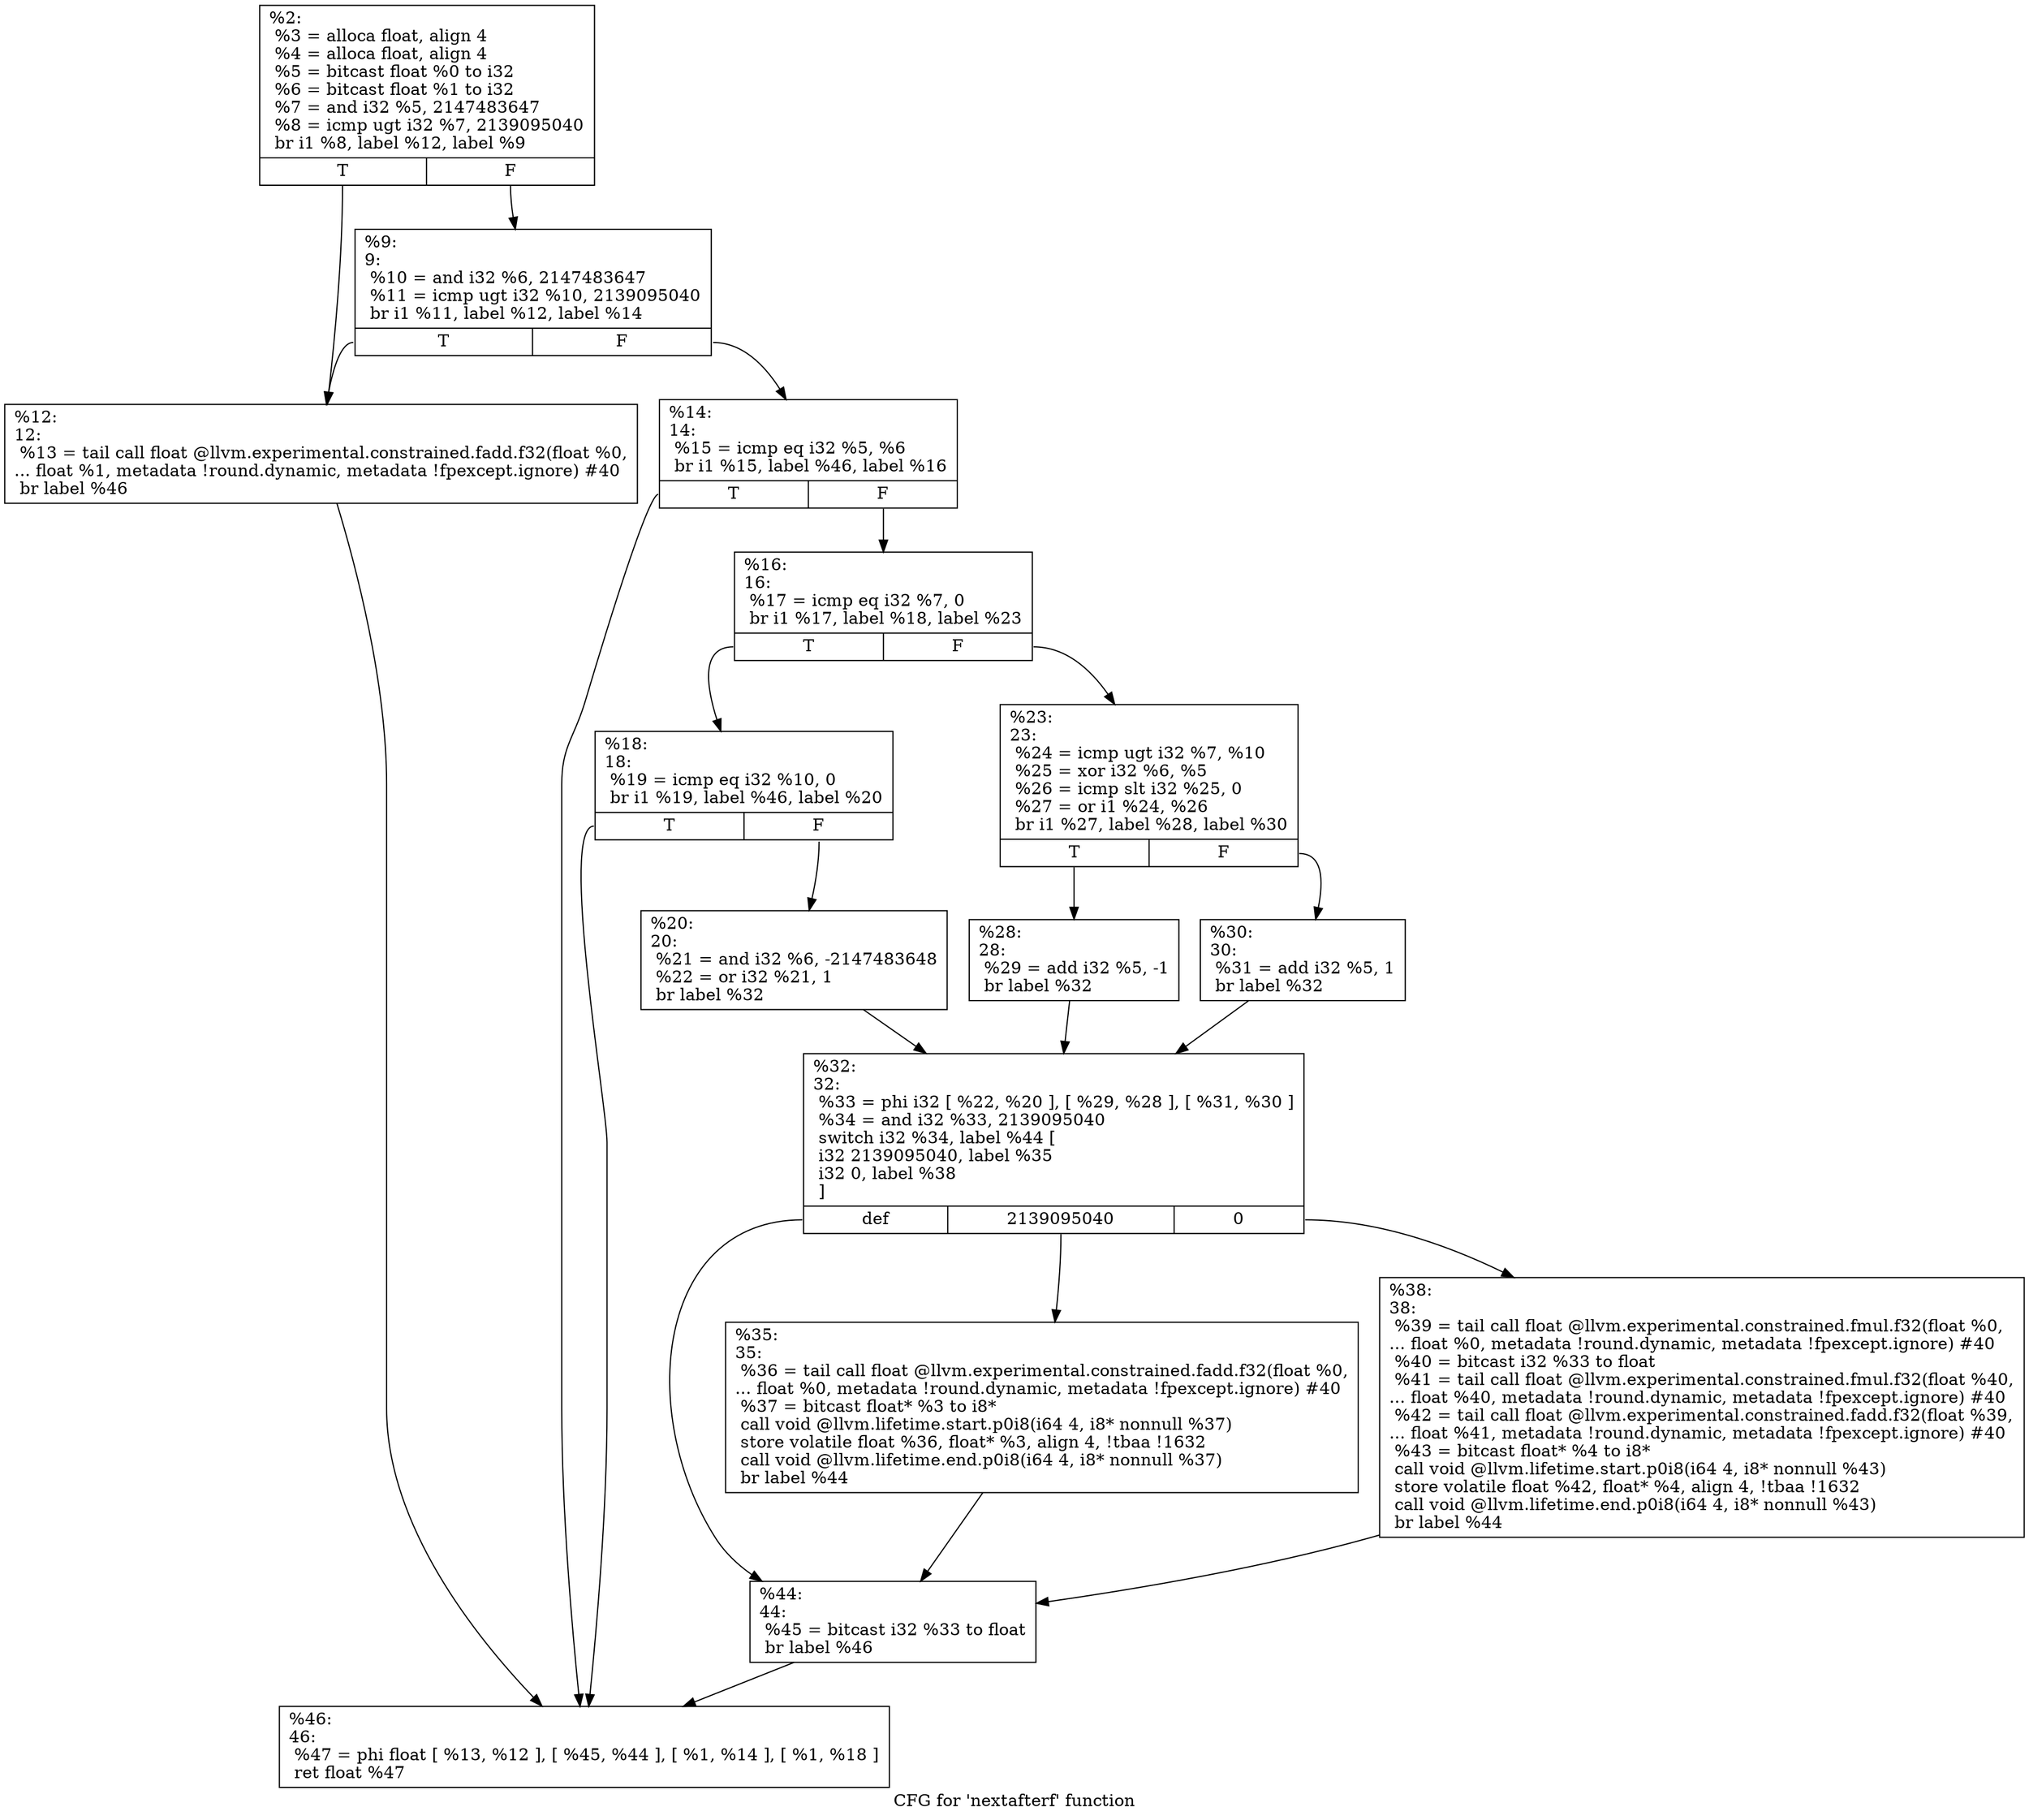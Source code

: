 digraph "CFG for 'nextafterf' function" {
	label="CFG for 'nextafterf' function";

	Node0x1d4da80 [shape=record,label="{%2:\l  %3 = alloca float, align 4\l  %4 = alloca float, align 4\l  %5 = bitcast float %0 to i32\l  %6 = bitcast float %1 to i32\l  %7 = and i32 %5, 2147483647\l  %8 = icmp ugt i32 %7, 2139095040\l  br i1 %8, label %12, label %9\l|{<s0>T|<s1>F}}"];
	Node0x1d4da80:s0 -> Node0x1d520a0;
	Node0x1d4da80:s1 -> Node0x1d51f70;
	Node0x1d51f70 [shape=record,label="{%9:\l9:                                                \l  %10 = and i32 %6, 2147483647\l  %11 = icmp ugt i32 %10, 2139095040\l  br i1 %11, label %12, label %14\l|{<s0>T|<s1>F}}"];
	Node0x1d51f70:s0 -> Node0x1d520a0;
	Node0x1d51f70:s1 -> Node0x1d520f0;
	Node0x1d520a0 [shape=record,label="{%12:\l12:                                               \l  %13 = tail call float @llvm.experimental.constrained.fadd.f32(float %0,\l... float %1, metadata !round.dynamic, metadata !fpexcept.ignore) #40\l  br label %46\l}"];
	Node0x1d520a0 -> Node0x1d52460;
	Node0x1d520f0 [shape=record,label="{%14:\l14:                                               \l  %15 = icmp eq i32 %5, %6\l  br i1 %15, label %46, label %16\l|{<s0>T|<s1>F}}"];
	Node0x1d520f0:s0 -> Node0x1d52460;
	Node0x1d520f0:s1 -> Node0x1d52140;
	Node0x1d52140 [shape=record,label="{%16:\l16:                                               \l  %17 = icmp eq i32 %7, 0\l  br i1 %17, label %18, label %23\l|{<s0>T|<s1>F}}"];
	Node0x1d52140:s0 -> Node0x1d52190;
	Node0x1d52140:s1 -> Node0x1d52230;
	Node0x1d52190 [shape=record,label="{%18:\l18:                                               \l  %19 = icmp eq i32 %10, 0\l  br i1 %19, label %46, label %20\l|{<s0>T|<s1>F}}"];
	Node0x1d52190:s0 -> Node0x1d52460;
	Node0x1d52190:s1 -> Node0x1d521e0;
	Node0x1d521e0 [shape=record,label="{%20:\l20:                                               \l  %21 = and i32 %6, -2147483648\l  %22 = or i32 %21, 1\l  br label %32\l}"];
	Node0x1d521e0 -> Node0x1d52320;
	Node0x1d52230 [shape=record,label="{%23:\l23:                                               \l  %24 = icmp ugt i32 %7, %10\l  %25 = xor i32 %6, %5\l  %26 = icmp slt i32 %25, 0\l  %27 = or i1 %24, %26\l  br i1 %27, label %28, label %30\l|{<s0>T|<s1>F}}"];
	Node0x1d52230:s0 -> Node0x1d52280;
	Node0x1d52230:s1 -> Node0x1d522d0;
	Node0x1d52280 [shape=record,label="{%28:\l28:                                               \l  %29 = add i32 %5, -1\l  br label %32\l}"];
	Node0x1d52280 -> Node0x1d52320;
	Node0x1d522d0 [shape=record,label="{%30:\l30:                                               \l  %31 = add i32 %5, 1\l  br label %32\l}"];
	Node0x1d522d0 -> Node0x1d52320;
	Node0x1d52320 [shape=record,label="{%32:\l32:                                               \l  %33 = phi i32 [ %22, %20 ], [ %29, %28 ], [ %31, %30 ]\l  %34 = and i32 %33, 2139095040\l  switch i32 %34, label %44 [\l    i32 2139095040, label %35\l    i32 0, label %38\l  ]\l|{<s0>def|<s1>2139095040|<s2>0}}"];
	Node0x1d52320:s0 -> Node0x1d52410;
	Node0x1d52320:s1 -> Node0x1d52370;
	Node0x1d52320:s2 -> Node0x1d523c0;
	Node0x1d52370 [shape=record,label="{%35:\l35:                                               \l  %36 = tail call float @llvm.experimental.constrained.fadd.f32(float %0,\l... float %0, metadata !round.dynamic, metadata !fpexcept.ignore) #40\l  %37 = bitcast float* %3 to i8*\l  call void @llvm.lifetime.start.p0i8(i64 4, i8* nonnull %37)\l  store volatile float %36, float* %3, align 4, !tbaa !1632\l  call void @llvm.lifetime.end.p0i8(i64 4, i8* nonnull %37)\l  br label %44\l}"];
	Node0x1d52370 -> Node0x1d52410;
	Node0x1d523c0 [shape=record,label="{%38:\l38:                                               \l  %39 = tail call float @llvm.experimental.constrained.fmul.f32(float %0,\l... float %0, metadata !round.dynamic, metadata !fpexcept.ignore) #40\l  %40 = bitcast i32 %33 to float\l  %41 = tail call float @llvm.experimental.constrained.fmul.f32(float %40,\l... float %40, metadata !round.dynamic, metadata !fpexcept.ignore) #40\l  %42 = tail call float @llvm.experimental.constrained.fadd.f32(float %39,\l... float %41, metadata !round.dynamic, metadata !fpexcept.ignore) #40\l  %43 = bitcast float* %4 to i8*\l  call void @llvm.lifetime.start.p0i8(i64 4, i8* nonnull %43)\l  store volatile float %42, float* %4, align 4, !tbaa !1632\l  call void @llvm.lifetime.end.p0i8(i64 4, i8* nonnull %43)\l  br label %44\l}"];
	Node0x1d523c0 -> Node0x1d52410;
	Node0x1d52410 [shape=record,label="{%44:\l44:                                               \l  %45 = bitcast i32 %33 to float\l  br label %46\l}"];
	Node0x1d52410 -> Node0x1d52460;
	Node0x1d52460 [shape=record,label="{%46:\l46:                                               \l  %47 = phi float [ %13, %12 ], [ %45, %44 ], [ %1, %14 ], [ %1, %18 ]\l  ret float %47\l}"];
}
